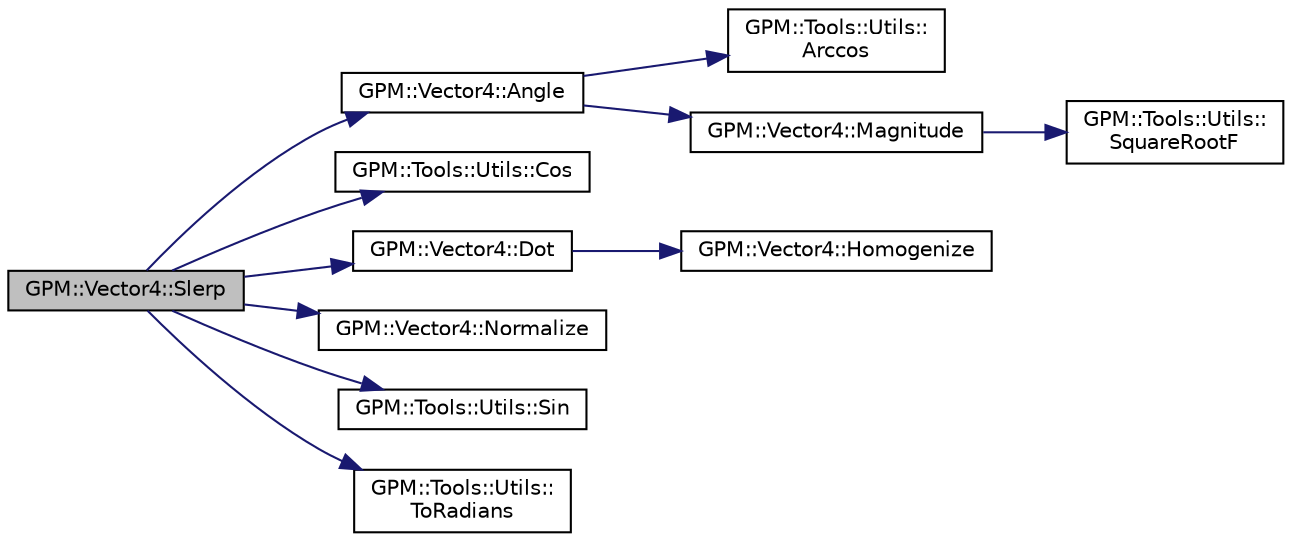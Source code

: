 digraph "GPM::Vector4::Slerp"
{
 // INTERACTIVE_SVG=YES
 // LATEX_PDF_SIZE
  edge [fontname="Helvetica",fontsize="10",labelfontname="Helvetica",labelfontsize="10"];
  node [fontname="Helvetica",fontsize="10",shape=record];
  rankdir="LR";
  Node405 [label="GPM::Vector4::Slerp",height=0.2,width=0.4,color="black", fillcolor="grey75", style="filled", fontcolor="black",tooltip="Return the start vector moving to the end vector at step interpolationCoefficient."];
  Node405 -> Node406 [color="midnightblue",fontsize="10",style="solid",fontname="Helvetica"];
  Node406 [label="GPM::Vector4::Angle",height=0.2,width=0.4,color="black", fillcolor="white", style="filled",URL="$struct_g_p_m_1_1_vector4.html#a3654f155d9ca1a07a13ba4e522b857d5",tooltip="Calculate the angle between two vectors in radiant."];
  Node406 -> Node407 [color="midnightblue",fontsize="10",style="solid",fontname="Helvetica"];
  Node407 [label="GPM::Tools::Utils::\lArccos",height=0.2,width=0.4,color="black", fillcolor="white", style="filled",URL="$class_g_p_m_1_1_tools_1_1_utils.html#a4ca49fd87d0bbc3e8e9bb77b81c8066a",tooltip=" "];
  Node406 -> Node408 [color="midnightblue",fontsize="10",style="solid",fontname="Helvetica"];
  Node408 [label="GPM::Vector4::Magnitude",height=0.2,width=0.4,color="black", fillcolor="white", style="filled",URL="$struct_g_p_m_1_1_vector4.html#ae9e4e3e51a8a5131e1e88eaa348ea523",tooltip="Calculate the length of the vector."];
  Node408 -> Node409 [color="midnightblue",fontsize="10",style="solid",fontname="Helvetica"];
  Node409 [label="GPM::Tools::Utils::\lSquareRootF",height=0.2,width=0.4,color="black", fillcolor="white", style="filled",URL="$class_g_p_m_1_1_tools_1_1_utils.html#ac02dd6b4a5f4275ca20e53fdda56f434",tooltip="Return the square root of a numeric value with float precision."];
  Node405 -> Node410 [color="midnightblue",fontsize="10",style="solid",fontname="Helvetica"];
  Node410 [label="GPM::Tools::Utils::Cos",height=0.2,width=0.4,color="black", fillcolor="white", style="filled",URL="$class_g_p_m_1_1_tools_1_1_utils.html#a78ee00d0935076bfaf086803bcaa450d",tooltip="Mathematics co-sinus implementation."];
  Node405 -> Node411 [color="midnightblue",fontsize="10",style="solid",fontname="Helvetica"];
  Node411 [label="GPM::Vector4::Dot",height=0.2,width=0.4,color="black", fillcolor="white", style="filled",URL="$struct_g_p_m_1_1_vector4.html#ac50c90697eb147f8b04afeb674aa544e",tooltip="Calculate the dot product with other vector."];
  Node411 -> Node412 [color="midnightblue",fontsize="10",style="solid",fontname="Helvetica"];
  Node412 [label="GPM::Vector4::Homogenize",height=0.2,width=0.4,color="black", fillcolor="white", style="filled",URL="$struct_g_p_m_1_1_vector4.html#a314de04937269efa8179b1c8043ea3f4",tooltip="Homogenize the vector."];
  Node405 -> Node413 [color="midnightblue",fontsize="10",style="solid",fontname="Helvetica"];
  Node413 [label="GPM::Vector4::Normalize",height=0.2,width=0.4,color="black", fillcolor="white", style="filled",URL="$struct_g_p_m_1_1_vector4.html#a03b38ee62c9126f4cb10f4dae0b4d26f",tooltip="Normalize the vector."];
  Node405 -> Node414 [color="midnightblue",fontsize="10",style="solid",fontname="Helvetica"];
  Node414 [label="GPM::Tools::Utils::Sin",height=0.2,width=0.4,color="black", fillcolor="white", style="filled",URL="$class_g_p_m_1_1_tools_1_1_utils.html#a7443b72a971353b6db74863b125d00fd",tooltip="Mathematics sinus implementation."];
  Node405 -> Node415 [color="midnightblue",fontsize="10",style="solid",fontname="Helvetica"];
  Node415 [label="GPM::Tools::Utils::\lToRadians",height=0.2,width=0.4,color="black", fillcolor="white", style="filled",URL="$class_g_p_m_1_1_tools_1_1_utils.html#a70b429d76d22e49647c88de1089e7312",tooltip="Convert the given angle to radians."];
}
